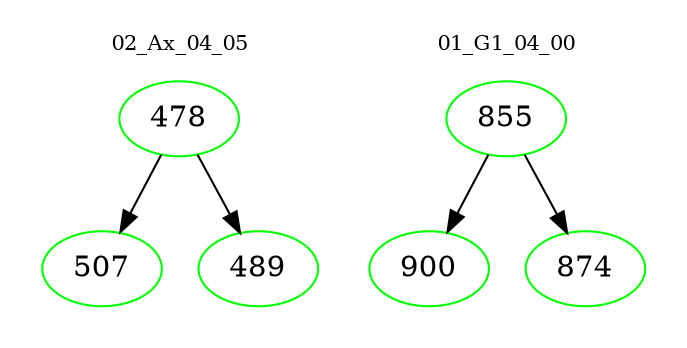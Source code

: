 digraph{
subgraph cluster_0 {
color = white
label = "02_Ax_04_05";
fontsize=10;
T0_478 [label="478", color="green"]
T0_478 -> T0_507 [color="black"]
T0_507 [label="507", color="green"]
T0_478 -> T0_489 [color="black"]
T0_489 [label="489", color="green"]
}
subgraph cluster_1 {
color = white
label = "01_G1_04_00";
fontsize=10;
T1_855 [label="855", color="green"]
T1_855 -> T1_900 [color="black"]
T1_900 [label="900", color="green"]
T1_855 -> T1_874 [color="black"]
T1_874 [label="874", color="green"]
}
}
